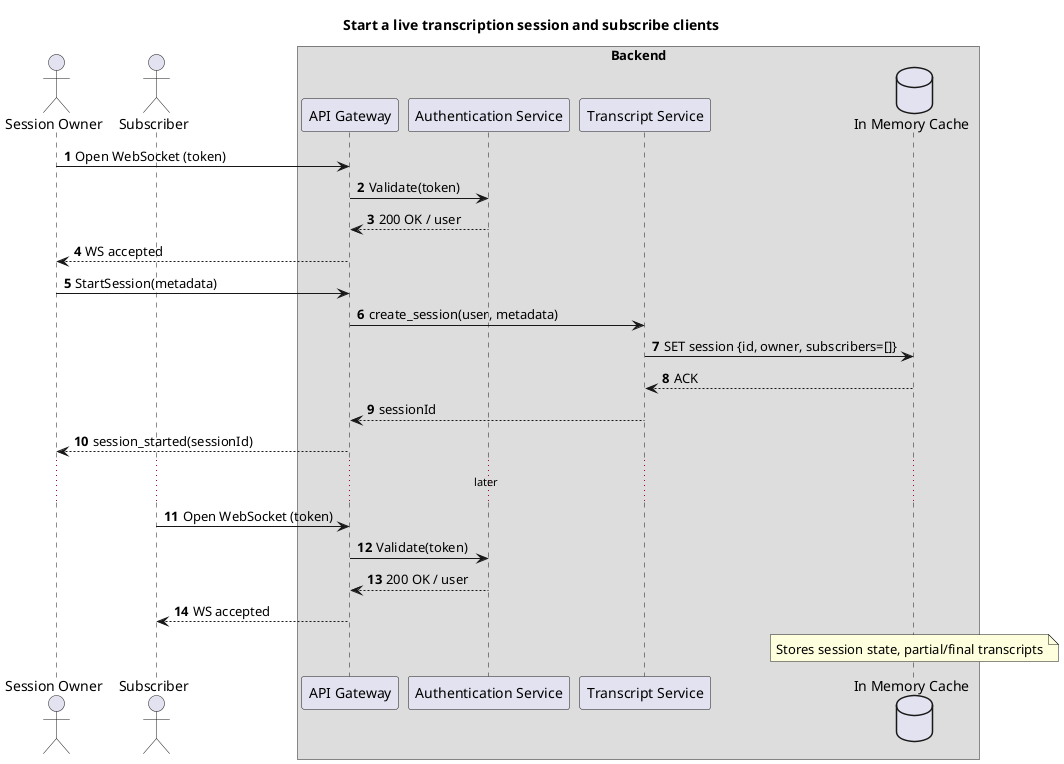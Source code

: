 @startuml
title Start a live transcription session and subscribe clients
autonumber

actor "Session Owner" as Owner
actor "Subscriber" as Subscriber

box "Backend"
participant "API Gateway" as FastAPIApp
participant "Authentication Service" as AuthService
participant "Transcript Service" as TranscriptService
database "In Memory Cache" as Cache
end box

Owner -> FastAPIApp: Open WebSocket (token)
FastAPIApp -> AuthService: Validate(token)
AuthService --> FastAPIApp: 200 OK / user
FastAPIApp --> Owner: WS accepted

Owner -> FastAPIApp: StartSession(metadata)
FastAPIApp -> TranscriptService: create_session(user, metadata)
TranscriptService -> Cache: SET session {id, owner, subscribers=[]}
Cache --> TranscriptService: ACK
TranscriptService --> FastAPIApp: sessionId
FastAPIApp --> Owner: session_started(sessionId)

... later ...
Subscriber -> FastAPIApp: Open WebSocket (token)
FastAPIApp -> AuthService: Validate(token)
AuthService --> FastAPIApp: 200 OK / user
FastAPIApp --> Subscriber: WS accepted

note over Cache
Stores session state, partial/final transcripts
end note
@enduml
